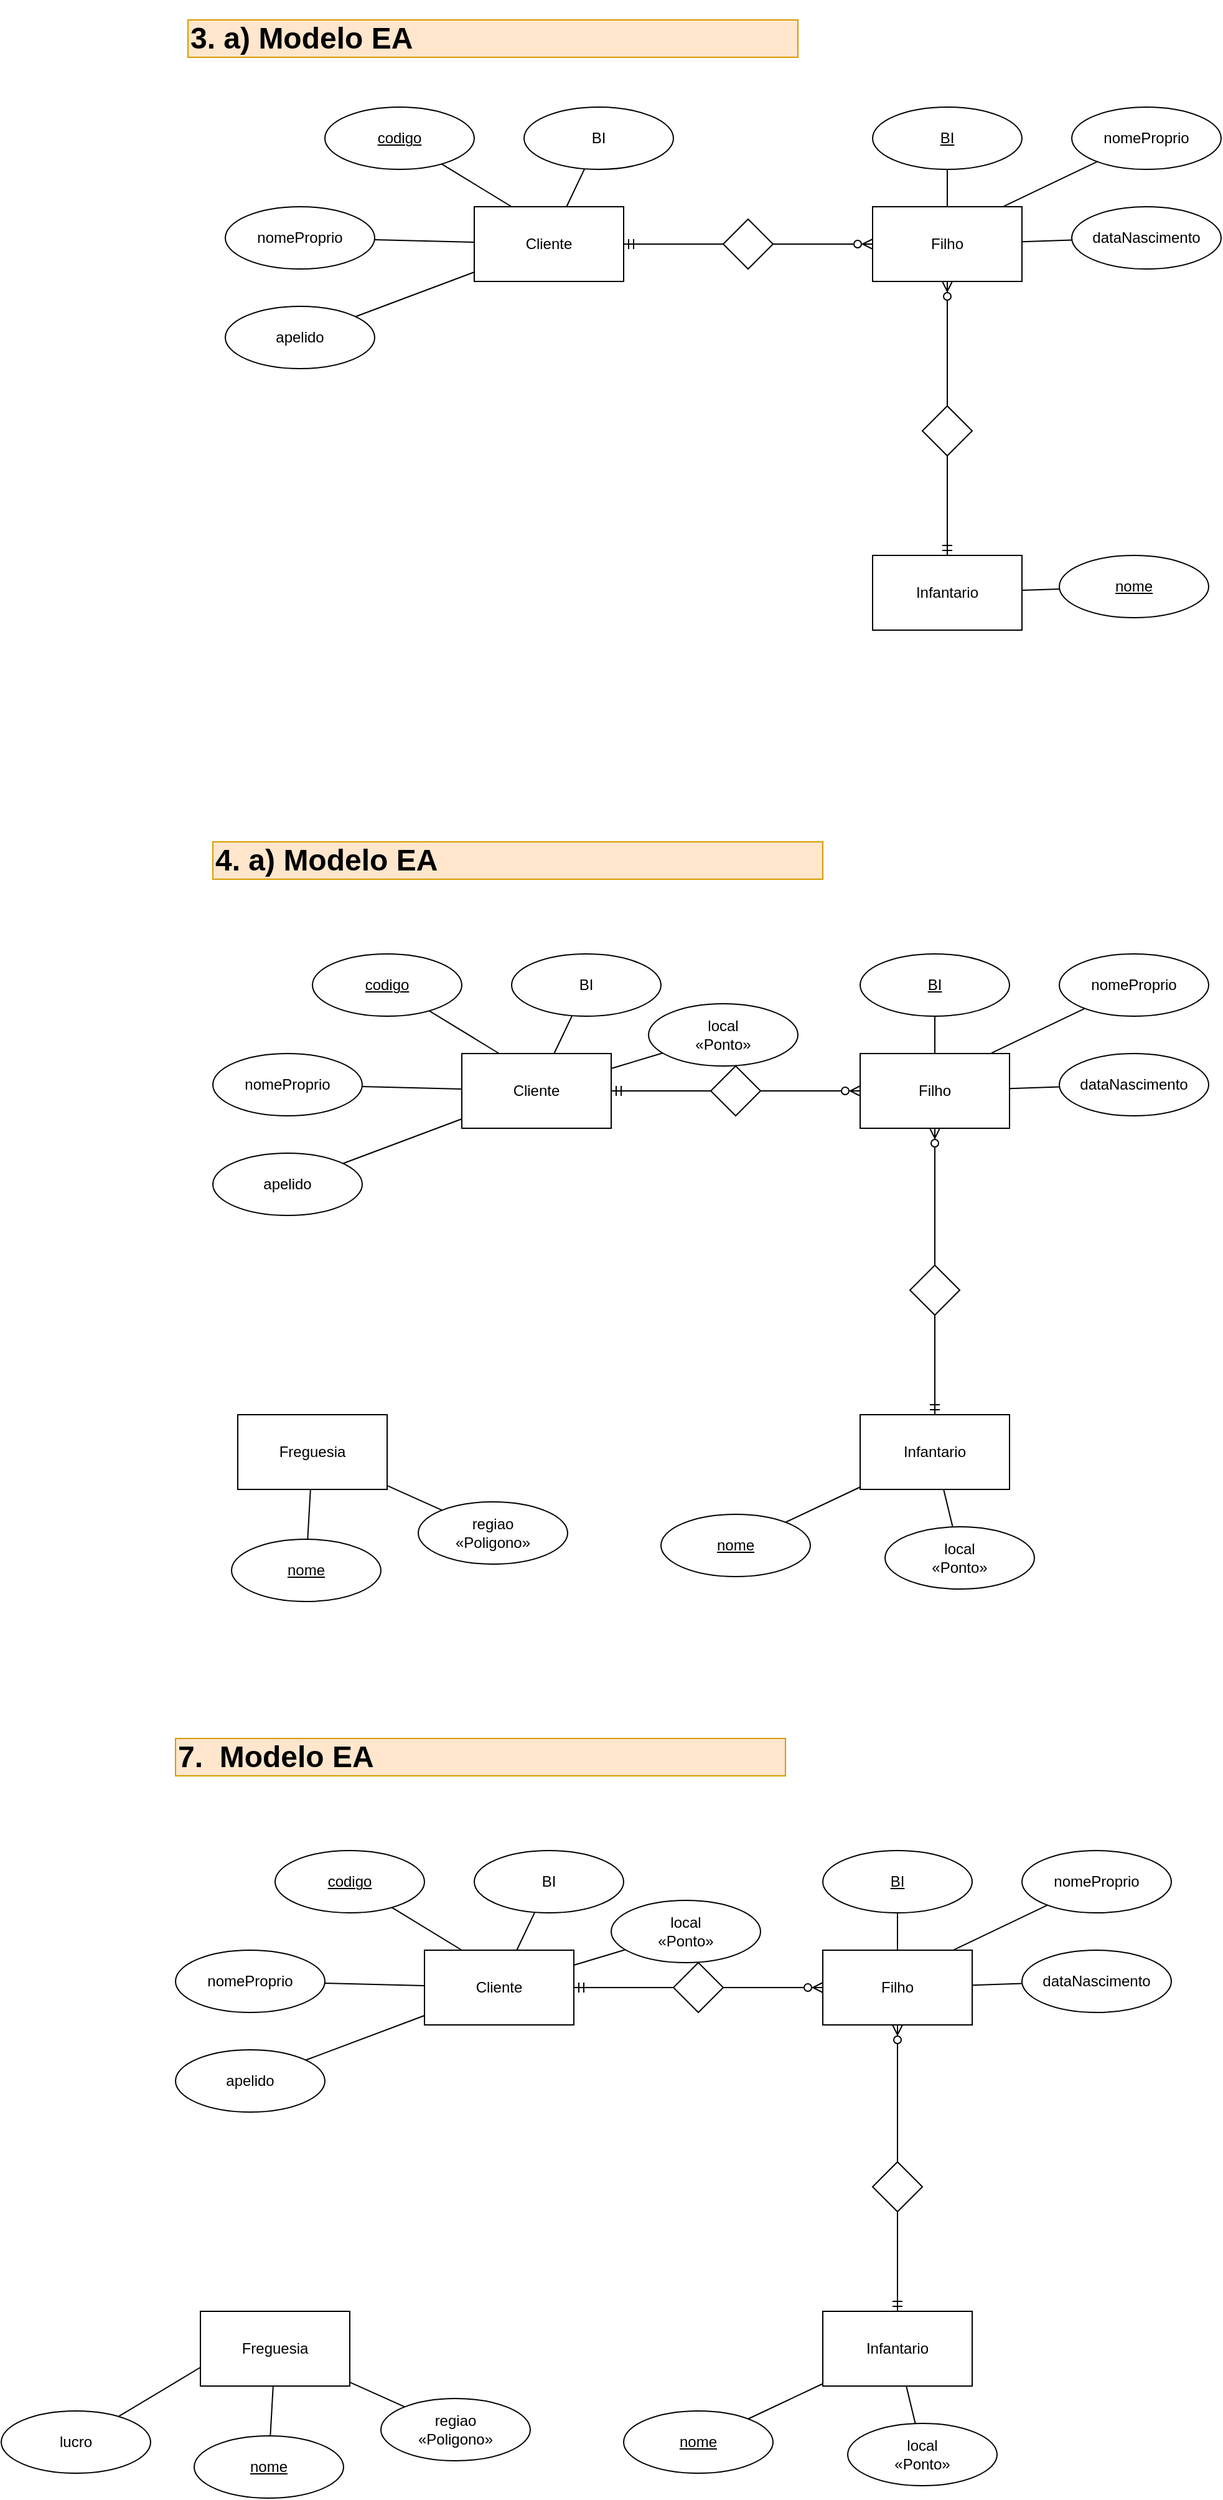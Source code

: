 <mxfile version="24.7.17">
  <diagram name="Page-1" id="2v0eUFLStaLlqNolDhwN">
    <mxGraphModel dx="2274" dy="1873" grid="1" gridSize="10" guides="1" tooltips="1" connect="1" arrows="1" fold="1" page="1" pageScale="1" pageWidth="850" pageHeight="1100" math="0" shadow="0">
      <root>
        <mxCell id="0" />
        <mxCell id="1" parent="0" />
        <mxCell id="yBAQvMuHU4juRR_LKYGV-24" value="&lt;h1&gt;3. a) Modelo EA&lt;/h1&gt;" style="text;html=1;align=left;verticalAlign=middle;whiteSpace=wrap;rounded=0;fillColor=#ffe6cc;strokeColor=#d79b00;" parent="1" vertex="1">
          <mxGeometry x="-120" y="-50" width="490" height="30" as="geometry" />
        </mxCell>
        <mxCell id="yBAQvMuHU4juRR_LKYGV-25" value="Cliente" style="rounded=0;whiteSpace=wrap;html=1;" parent="1" vertex="1">
          <mxGeometry x="100" y="780" width="120" height="60" as="geometry" />
        </mxCell>
        <mxCell id="yBAQvMuHU4juRR_LKYGV-26" value="&lt;u&gt;codigo&lt;/u&gt;" style="ellipse;whiteSpace=wrap;html=1;" parent="1" vertex="1">
          <mxGeometry x="-20" y="700" width="120" height="50" as="geometry" />
        </mxCell>
        <mxCell id="yBAQvMuHU4juRR_LKYGV-27" style="rounded=0;orthogonalLoop=1;jettySize=auto;html=1;endArrow=none;endFill=0;" parent="1" source="yBAQvMuHU4juRR_LKYGV-28" target="yBAQvMuHU4juRR_LKYGV-25" edge="1">
          <mxGeometry relative="1" as="geometry" />
        </mxCell>
        <mxCell id="yBAQvMuHU4juRR_LKYGV-28" value="BI" style="ellipse;whiteSpace=wrap;html=1;" parent="1" vertex="1">
          <mxGeometry x="140" y="700" width="120" height="50" as="geometry" />
        </mxCell>
        <mxCell id="yBAQvMuHU4juRR_LKYGV-29" style="rounded=0;orthogonalLoop=1;jettySize=auto;html=1;endArrow=none;endFill=0;" parent="1" source="yBAQvMuHU4juRR_LKYGV-30" target="yBAQvMuHU4juRR_LKYGV-25" edge="1">
          <mxGeometry relative="1" as="geometry" />
        </mxCell>
        <mxCell id="yBAQvMuHU4juRR_LKYGV-30" value="nomeProprio" style="ellipse;whiteSpace=wrap;html=1;" parent="1" vertex="1">
          <mxGeometry x="-100" y="780" width="120" height="50" as="geometry" />
        </mxCell>
        <mxCell id="yBAQvMuHU4juRR_LKYGV-31" style="rounded=0;orthogonalLoop=1;jettySize=auto;html=1;endArrow=none;endFill=0;" parent="1" source="yBAQvMuHU4juRR_LKYGV-32" target="yBAQvMuHU4juRR_LKYGV-25" edge="1">
          <mxGeometry relative="1" as="geometry" />
        </mxCell>
        <mxCell id="yBAQvMuHU4juRR_LKYGV-32" value="apelido" style="ellipse;whiteSpace=wrap;html=1;" parent="1" vertex="1">
          <mxGeometry x="-100" y="860" width="120" height="50" as="geometry" />
        </mxCell>
        <mxCell id="yBAQvMuHU4juRR_LKYGV-33" value="Filho" style="rounded=0;whiteSpace=wrap;html=1;" parent="1" vertex="1">
          <mxGeometry x="420" y="780" width="120" height="60" as="geometry" />
        </mxCell>
        <mxCell id="yBAQvMuHU4juRR_LKYGV-34" style="rounded=0;orthogonalLoop=1;jettySize=auto;html=1;entryX=0.25;entryY=0;entryDx=0;entryDy=0;endArrow=none;endFill=0;" parent="1" source="yBAQvMuHU4juRR_LKYGV-26" target="yBAQvMuHU4juRR_LKYGV-25" edge="1">
          <mxGeometry relative="1" as="geometry" />
        </mxCell>
        <mxCell id="yBAQvMuHU4juRR_LKYGV-35" style="edgeStyle=orthogonalEdgeStyle;rounded=0;orthogonalLoop=1;jettySize=auto;html=1;entryX=1;entryY=0.5;entryDx=0;entryDy=0;endArrow=ERmandOne;endFill=0;" parent="1" source="yBAQvMuHU4juRR_LKYGV-37" target="yBAQvMuHU4juRR_LKYGV-25" edge="1">
          <mxGeometry relative="1" as="geometry" />
        </mxCell>
        <mxCell id="yBAQvMuHU4juRR_LKYGV-36" style="edgeStyle=orthogonalEdgeStyle;rounded=0;orthogonalLoop=1;jettySize=auto;html=1;endArrow=ERzeroToMany;endFill=0;" parent="1" source="yBAQvMuHU4juRR_LKYGV-37" target="yBAQvMuHU4juRR_LKYGV-33" edge="1">
          <mxGeometry relative="1" as="geometry" />
        </mxCell>
        <mxCell id="yBAQvMuHU4juRR_LKYGV-37" value="" style="rhombus;whiteSpace=wrap;html=1;" parent="1" vertex="1">
          <mxGeometry x="300" y="790" width="40" height="40" as="geometry" />
        </mxCell>
        <mxCell id="yBAQvMuHU4juRR_LKYGV-38" value="nomeProprio" style="ellipse;whiteSpace=wrap;html=1;" parent="1" vertex="1">
          <mxGeometry x="580" y="700" width="120" height="50" as="geometry" />
        </mxCell>
        <mxCell id="yBAQvMuHU4juRR_LKYGV-39" style="rounded=0;orthogonalLoop=1;jettySize=auto;html=1;endArrow=none;endFill=0;" parent="1" source="yBAQvMuHU4juRR_LKYGV-40" target="yBAQvMuHU4juRR_LKYGV-33" edge="1">
          <mxGeometry relative="1" as="geometry" />
        </mxCell>
        <mxCell id="yBAQvMuHU4juRR_LKYGV-40" value="dataNascimento" style="ellipse;whiteSpace=wrap;html=1;" parent="1" vertex="1">
          <mxGeometry x="580" y="780" width="120" height="50" as="geometry" />
        </mxCell>
        <mxCell id="yBAQvMuHU4juRR_LKYGV-41" style="rounded=0;orthogonalLoop=1;jettySize=auto;html=1;entryX=0.5;entryY=0;entryDx=0;entryDy=0;endArrow=none;endFill=0;" parent="1" source="yBAQvMuHU4juRR_LKYGV-42" target="yBAQvMuHU4juRR_LKYGV-33" edge="1">
          <mxGeometry relative="1" as="geometry" />
        </mxCell>
        <mxCell id="yBAQvMuHU4juRR_LKYGV-42" value="&lt;u&gt;BI&lt;/u&gt;" style="ellipse;whiteSpace=wrap;html=1;" parent="1" vertex="1">
          <mxGeometry x="420" y="700" width="120" height="50" as="geometry" />
        </mxCell>
        <mxCell id="yBAQvMuHU4juRR_LKYGV-43" style="rounded=0;orthogonalLoop=1;jettySize=auto;html=1;entryX=0.878;entryY=-0.006;entryDx=0;entryDy=0;entryPerimeter=0;endArrow=none;endFill=0;" parent="1" source="yBAQvMuHU4juRR_LKYGV-38" target="yBAQvMuHU4juRR_LKYGV-33" edge="1">
          <mxGeometry relative="1" as="geometry" />
        </mxCell>
        <mxCell id="yBAQvMuHU4juRR_LKYGV-44" value="Infantario" style="rounded=0;whiteSpace=wrap;html=1;" parent="1" vertex="1">
          <mxGeometry x="420" y="1070" width="120" height="60" as="geometry" />
        </mxCell>
        <mxCell id="yBAQvMuHU4juRR_LKYGV-45" style="rounded=0;orthogonalLoop=1;jettySize=auto;html=1;endArrow=none;endFill=0;" parent="1" source="yBAQvMuHU4juRR_LKYGV-46" target="yBAQvMuHU4juRR_LKYGV-44" edge="1">
          <mxGeometry relative="1" as="geometry" />
        </mxCell>
        <mxCell id="yBAQvMuHU4juRR_LKYGV-46" value="&lt;u&gt;nome&lt;/u&gt;" style="ellipse;whiteSpace=wrap;html=1;" parent="1" vertex="1">
          <mxGeometry x="260" y="1150" width="120" height="50" as="geometry" />
        </mxCell>
        <mxCell id="yBAQvMuHU4juRR_LKYGV-47" value="&lt;h1&gt;4. a) Modelo EA&lt;/h1&gt;" style="text;html=1;align=left;verticalAlign=middle;whiteSpace=wrap;rounded=0;fillColor=#ffe6cc;strokeColor=#d79b00;" parent="1" vertex="1">
          <mxGeometry x="-100" y="610" width="490" height="30" as="geometry" />
        </mxCell>
        <mxCell id="yBAQvMuHU4juRR_LKYGV-48" value="Freguesia" style="rounded=0;whiteSpace=wrap;html=1;" parent="1" vertex="1">
          <mxGeometry x="-80" y="1070" width="120" height="60" as="geometry" />
        </mxCell>
        <mxCell id="yBAQvMuHU4juRR_LKYGV-50" style="rounded=0;orthogonalLoop=1;jettySize=auto;html=1;endArrow=none;endFill=0;" parent="1" source="yBAQvMuHU4juRR_LKYGV-49" target="yBAQvMuHU4juRR_LKYGV-48" edge="1">
          <mxGeometry relative="1" as="geometry" />
        </mxCell>
        <mxCell id="yBAQvMuHU4juRR_LKYGV-49" value="&lt;u&gt;nome&lt;/u&gt;" style="ellipse;whiteSpace=wrap;html=1;" parent="1" vertex="1">
          <mxGeometry x="-85" y="1170" width="120" height="50" as="geometry" />
        </mxCell>
        <mxCell id="yBAQvMuHU4juRR_LKYGV-56" style="rounded=0;orthogonalLoop=1;jettySize=auto;html=1;endArrow=none;endFill=0;" parent="1" source="yBAQvMuHU4juRR_LKYGV-51" target="yBAQvMuHU4juRR_LKYGV-48" edge="1">
          <mxGeometry relative="1" as="geometry" />
        </mxCell>
        <mxCell id="yBAQvMuHU4juRR_LKYGV-51" value="regiao&lt;div&gt;«Poligono»&lt;/div&gt;" style="ellipse;whiteSpace=wrap;html=1;" parent="1" vertex="1">
          <mxGeometry x="65" y="1140" width="120" height="50" as="geometry" />
        </mxCell>
        <mxCell id="yBAQvMuHU4juRR_LKYGV-55" style="rounded=0;orthogonalLoop=1;jettySize=auto;html=1;endArrow=none;endFill=0;" parent="1" source="yBAQvMuHU4juRR_LKYGV-52" target="yBAQvMuHU4juRR_LKYGV-44" edge="1">
          <mxGeometry relative="1" as="geometry" />
        </mxCell>
        <mxCell id="yBAQvMuHU4juRR_LKYGV-52" value="local&lt;div&gt;«Ponto»&lt;/div&gt;" style="ellipse;whiteSpace=wrap;html=1;" parent="1" vertex="1">
          <mxGeometry x="440" y="1160" width="120" height="50" as="geometry" />
        </mxCell>
        <mxCell id="yBAQvMuHU4juRR_LKYGV-54" style="rounded=0;orthogonalLoop=1;jettySize=auto;html=1;endArrow=none;endFill=0;" parent="1" source="yBAQvMuHU4juRR_LKYGV-53" target="yBAQvMuHU4juRR_LKYGV-25" edge="1">
          <mxGeometry relative="1" as="geometry" />
        </mxCell>
        <mxCell id="yBAQvMuHU4juRR_LKYGV-53" value="local&lt;div&gt;«Ponto»&lt;/div&gt;" style="ellipse;whiteSpace=wrap;html=1;" parent="1" vertex="1">
          <mxGeometry x="250" y="740" width="120" height="50" as="geometry" />
        </mxCell>
        <mxCell id="yBAQvMuHU4juRR_LKYGV-58" style="rounded=0;orthogonalLoop=1;jettySize=auto;html=1;endArrow=ERzeroToMany;endFill=0;entryX=0.5;entryY=1;entryDx=0;entryDy=0;" parent="1" source="yBAQvMuHU4juRR_LKYGV-57" target="yBAQvMuHU4juRR_LKYGV-33" edge="1">
          <mxGeometry relative="1" as="geometry" />
        </mxCell>
        <mxCell id="yBAQvMuHU4juRR_LKYGV-60" style="rounded=0;orthogonalLoop=1;jettySize=auto;html=1;entryX=0.5;entryY=0;entryDx=0;entryDy=0;endArrow=ERmandOne;endFill=0;" parent="1" source="yBAQvMuHU4juRR_LKYGV-57" target="yBAQvMuHU4juRR_LKYGV-44" edge="1">
          <mxGeometry relative="1" as="geometry" />
        </mxCell>
        <mxCell id="yBAQvMuHU4juRR_LKYGV-57" value="" style="rhombus;whiteSpace=wrap;html=1;" parent="1" vertex="1">
          <mxGeometry x="460" y="950" width="40" height="40" as="geometry" />
        </mxCell>
        <mxCell id="yBAQvMuHU4juRR_LKYGV-61" value="Cliente" style="rounded=0;whiteSpace=wrap;html=1;" parent="1" vertex="1">
          <mxGeometry x="110" y="100" width="120" height="60" as="geometry" />
        </mxCell>
        <mxCell id="yBAQvMuHU4juRR_LKYGV-62" value="&lt;u&gt;codigo&lt;/u&gt;" style="ellipse;whiteSpace=wrap;html=1;" parent="1" vertex="1">
          <mxGeometry x="-10" y="20" width="120" height="50" as="geometry" />
        </mxCell>
        <mxCell id="yBAQvMuHU4juRR_LKYGV-63" style="rounded=0;orthogonalLoop=1;jettySize=auto;html=1;endArrow=none;endFill=0;" parent="1" source="yBAQvMuHU4juRR_LKYGV-64" target="yBAQvMuHU4juRR_LKYGV-61" edge="1">
          <mxGeometry relative="1" as="geometry" />
        </mxCell>
        <mxCell id="yBAQvMuHU4juRR_LKYGV-64" value="BI" style="ellipse;whiteSpace=wrap;html=1;" parent="1" vertex="1">
          <mxGeometry x="150" y="20" width="120" height="50" as="geometry" />
        </mxCell>
        <mxCell id="yBAQvMuHU4juRR_LKYGV-65" style="rounded=0;orthogonalLoop=1;jettySize=auto;html=1;endArrow=none;endFill=0;" parent="1" source="yBAQvMuHU4juRR_LKYGV-66" target="yBAQvMuHU4juRR_LKYGV-61" edge="1">
          <mxGeometry relative="1" as="geometry" />
        </mxCell>
        <mxCell id="yBAQvMuHU4juRR_LKYGV-66" value="nomeProprio" style="ellipse;whiteSpace=wrap;html=1;" parent="1" vertex="1">
          <mxGeometry x="-90" y="100" width="120" height="50" as="geometry" />
        </mxCell>
        <mxCell id="yBAQvMuHU4juRR_LKYGV-67" style="rounded=0;orthogonalLoop=1;jettySize=auto;html=1;endArrow=none;endFill=0;" parent="1" source="yBAQvMuHU4juRR_LKYGV-68" target="yBAQvMuHU4juRR_LKYGV-61" edge="1">
          <mxGeometry relative="1" as="geometry" />
        </mxCell>
        <mxCell id="yBAQvMuHU4juRR_LKYGV-68" value="apelido" style="ellipse;whiteSpace=wrap;html=1;" parent="1" vertex="1">
          <mxGeometry x="-90" y="180" width="120" height="50" as="geometry" />
        </mxCell>
        <mxCell id="yBAQvMuHU4juRR_LKYGV-69" value="Filho" style="rounded=0;whiteSpace=wrap;html=1;" parent="1" vertex="1">
          <mxGeometry x="430" y="100" width="120" height="60" as="geometry" />
        </mxCell>
        <mxCell id="yBAQvMuHU4juRR_LKYGV-70" style="rounded=0;orthogonalLoop=1;jettySize=auto;html=1;entryX=0.25;entryY=0;entryDx=0;entryDy=0;endArrow=none;endFill=0;" parent="1" source="yBAQvMuHU4juRR_LKYGV-62" target="yBAQvMuHU4juRR_LKYGV-61" edge="1">
          <mxGeometry relative="1" as="geometry" />
        </mxCell>
        <mxCell id="yBAQvMuHU4juRR_LKYGV-71" style="edgeStyle=orthogonalEdgeStyle;rounded=0;orthogonalLoop=1;jettySize=auto;html=1;entryX=1;entryY=0.5;entryDx=0;entryDy=0;endArrow=ERmandOne;endFill=0;" parent="1" source="yBAQvMuHU4juRR_LKYGV-73" target="yBAQvMuHU4juRR_LKYGV-61" edge="1">
          <mxGeometry relative="1" as="geometry" />
        </mxCell>
        <mxCell id="yBAQvMuHU4juRR_LKYGV-72" style="edgeStyle=orthogonalEdgeStyle;rounded=0;orthogonalLoop=1;jettySize=auto;html=1;endArrow=ERzeroToMany;endFill=0;" parent="1" source="yBAQvMuHU4juRR_LKYGV-73" target="yBAQvMuHU4juRR_LKYGV-69" edge="1">
          <mxGeometry relative="1" as="geometry" />
        </mxCell>
        <mxCell id="yBAQvMuHU4juRR_LKYGV-73" value="" style="rhombus;whiteSpace=wrap;html=1;" parent="1" vertex="1">
          <mxGeometry x="310" y="110" width="40" height="40" as="geometry" />
        </mxCell>
        <mxCell id="yBAQvMuHU4juRR_LKYGV-74" value="nomeProprio" style="ellipse;whiteSpace=wrap;html=1;" parent="1" vertex="1">
          <mxGeometry x="590" y="20" width="120" height="50" as="geometry" />
        </mxCell>
        <mxCell id="yBAQvMuHU4juRR_LKYGV-75" style="rounded=0;orthogonalLoop=1;jettySize=auto;html=1;endArrow=none;endFill=0;" parent="1" source="yBAQvMuHU4juRR_LKYGV-76" target="yBAQvMuHU4juRR_LKYGV-69" edge="1">
          <mxGeometry relative="1" as="geometry" />
        </mxCell>
        <mxCell id="yBAQvMuHU4juRR_LKYGV-76" value="dataNascimento" style="ellipse;whiteSpace=wrap;html=1;" parent="1" vertex="1">
          <mxGeometry x="590" y="100" width="120" height="50" as="geometry" />
        </mxCell>
        <mxCell id="yBAQvMuHU4juRR_LKYGV-77" style="rounded=0;orthogonalLoop=1;jettySize=auto;html=1;entryX=0.5;entryY=0;entryDx=0;entryDy=0;endArrow=none;endFill=0;" parent="1" source="yBAQvMuHU4juRR_LKYGV-78" target="yBAQvMuHU4juRR_LKYGV-69" edge="1">
          <mxGeometry relative="1" as="geometry" />
        </mxCell>
        <mxCell id="yBAQvMuHU4juRR_LKYGV-78" value="&lt;u&gt;BI&lt;/u&gt;" style="ellipse;whiteSpace=wrap;html=1;" parent="1" vertex="1">
          <mxGeometry x="430" y="20" width="120" height="50" as="geometry" />
        </mxCell>
        <mxCell id="yBAQvMuHU4juRR_LKYGV-79" style="rounded=0;orthogonalLoop=1;jettySize=auto;html=1;entryX=0.878;entryY=-0.006;entryDx=0;entryDy=0;entryPerimeter=0;endArrow=none;endFill=0;" parent="1" source="yBAQvMuHU4juRR_LKYGV-74" target="yBAQvMuHU4juRR_LKYGV-69" edge="1">
          <mxGeometry relative="1" as="geometry" />
        </mxCell>
        <mxCell id="yBAQvMuHU4juRR_LKYGV-80" value="Infantario" style="rounded=0;whiteSpace=wrap;html=1;" parent="1" vertex="1">
          <mxGeometry x="430" y="380" width="120" height="60" as="geometry" />
        </mxCell>
        <mxCell id="yBAQvMuHU4juRR_LKYGV-81" style="rounded=0;orthogonalLoop=1;jettySize=auto;html=1;endArrow=none;endFill=0;" parent="1" source="yBAQvMuHU4juRR_LKYGV-82" target="yBAQvMuHU4juRR_LKYGV-80" edge="1">
          <mxGeometry relative="1" as="geometry" />
        </mxCell>
        <mxCell id="yBAQvMuHU4juRR_LKYGV-82" value="&lt;u&gt;nome&lt;/u&gt;" style="ellipse;whiteSpace=wrap;html=1;" parent="1" vertex="1">
          <mxGeometry x="580" y="380" width="120" height="50" as="geometry" />
        </mxCell>
        <mxCell id="yBAQvMuHU4juRR_LKYGV-92" style="rounded=0;orthogonalLoop=1;jettySize=auto;html=1;endArrow=ERzeroToMany;endFill=0;entryX=0.5;entryY=1;entryDx=0;entryDy=0;" parent="1" source="yBAQvMuHU4juRR_LKYGV-94" target="yBAQvMuHU4juRR_LKYGV-69" edge="1">
          <mxGeometry relative="1" as="geometry" />
        </mxCell>
        <mxCell id="yBAQvMuHU4juRR_LKYGV-93" style="rounded=0;orthogonalLoop=1;jettySize=auto;html=1;entryX=0.5;entryY=0;entryDx=0;entryDy=0;endArrow=ERmandOne;endFill=0;" parent="1" source="yBAQvMuHU4juRR_LKYGV-94" target="yBAQvMuHU4juRR_LKYGV-80" edge="1">
          <mxGeometry relative="1" as="geometry" />
        </mxCell>
        <mxCell id="yBAQvMuHU4juRR_LKYGV-94" value="" style="rhombus;whiteSpace=wrap;html=1;" parent="1" vertex="1">
          <mxGeometry x="470" y="260" width="40" height="40" as="geometry" />
        </mxCell>
        <mxCell id="FXtantA9tlOrSBt2sXp5-2" value="Cliente" style="rounded=0;whiteSpace=wrap;html=1;" vertex="1" parent="1">
          <mxGeometry x="70" y="1500" width="120" height="60" as="geometry" />
        </mxCell>
        <mxCell id="FXtantA9tlOrSBt2sXp5-3" value="&lt;u&gt;codigo&lt;/u&gt;" style="ellipse;whiteSpace=wrap;html=1;" vertex="1" parent="1">
          <mxGeometry x="-50" y="1420" width="120" height="50" as="geometry" />
        </mxCell>
        <mxCell id="FXtantA9tlOrSBt2sXp5-4" style="rounded=0;orthogonalLoop=1;jettySize=auto;html=1;endArrow=none;endFill=0;" edge="1" source="FXtantA9tlOrSBt2sXp5-5" target="FXtantA9tlOrSBt2sXp5-2" parent="1">
          <mxGeometry relative="1" as="geometry" />
        </mxCell>
        <mxCell id="FXtantA9tlOrSBt2sXp5-5" value="BI" style="ellipse;whiteSpace=wrap;html=1;" vertex="1" parent="1">
          <mxGeometry x="110" y="1420" width="120" height="50" as="geometry" />
        </mxCell>
        <mxCell id="FXtantA9tlOrSBt2sXp5-6" style="rounded=0;orthogonalLoop=1;jettySize=auto;html=1;endArrow=none;endFill=0;" edge="1" source="FXtantA9tlOrSBt2sXp5-7" target="FXtantA9tlOrSBt2sXp5-2" parent="1">
          <mxGeometry relative="1" as="geometry" />
        </mxCell>
        <mxCell id="FXtantA9tlOrSBt2sXp5-7" value="nomeProprio" style="ellipse;whiteSpace=wrap;html=1;" vertex="1" parent="1">
          <mxGeometry x="-130" y="1500" width="120" height="50" as="geometry" />
        </mxCell>
        <mxCell id="FXtantA9tlOrSBt2sXp5-8" style="rounded=0;orthogonalLoop=1;jettySize=auto;html=1;endArrow=none;endFill=0;" edge="1" source="FXtantA9tlOrSBt2sXp5-9" target="FXtantA9tlOrSBt2sXp5-2" parent="1">
          <mxGeometry relative="1" as="geometry" />
        </mxCell>
        <mxCell id="FXtantA9tlOrSBt2sXp5-9" value="apelido" style="ellipse;whiteSpace=wrap;html=1;" vertex="1" parent="1">
          <mxGeometry x="-130" y="1580" width="120" height="50" as="geometry" />
        </mxCell>
        <mxCell id="FXtantA9tlOrSBt2sXp5-10" value="Filho" style="rounded=0;whiteSpace=wrap;html=1;" vertex="1" parent="1">
          <mxGeometry x="390" y="1500" width="120" height="60" as="geometry" />
        </mxCell>
        <mxCell id="FXtantA9tlOrSBt2sXp5-11" style="rounded=0;orthogonalLoop=1;jettySize=auto;html=1;entryX=0.25;entryY=0;entryDx=0;entryDy=0;endArrow=none;endFill=0;" edge="1" source="FXtantA9tlOrSBt2sXp5-3" target="FXtantA9tlOrSBt2sXp5-2" parent="1">
          <mxGeometry relative="1" as="geometry" />
        </mxCell>
        <mxCell id="FXtantA9tlOrSBt2sXp5-12" style="edgeStyle=orthogonalEdgeStyle;rounded=0;orthogonalLoop=1;jettySize=auto;html=1;entryX=1;entryY=0.5;entryDx=0;entryDy=0;endArrow=ERmandOne;endFill=0;" edge="1" source="FXtantA9tlOrSBt2sXp5-14" target="FXtantA9tlOrSBt2sXp5-2" parent="1">
          <mxGeometry relative="1" as="geometry" />
        </mxCell>
        <mxCell id="FXtantA9tlOrSBt2sXp5-13" style="edgeStyle=orthogonalEdgeStyle;rounded=0;orthogonalLoop=1;jettySize=auto;html=1;endArrow=ERzeroToMany;endFill=0;" edge="1" source="FXtantA9tlOrSBt2sXp5-14" target="FXtantA9tlOrSBt2sXp5-10" parent="1">
          <mxGeometry relative="1" as="geometry" />
        </mxCell>
        <mxCell id="FXtantA9tlOrSBt2sXp5-14" value="" style="rhombus;whiteSpace=wrap;html=1;" vertex="1" parent="1">
          <mxGeometry x="270" y="1510" width="40" height="40" as="geometry" />
        </mxCell>
        <mxCell id="FXtantA9tlOrSBt2sXp5-15" value="nomeProprio" style="ellipse;whiteSpace=wrap;html=1;" vertex="1" parent="1">
          <mxGeometry x="550" y="1420" width="120" height="50" as="geometry" />
        </mxCell>
        <mxCell id="FXtantA9tlOrSBt2sXp5-16" style="rounded=0;orthogonalLoop=1;jettySize=auto;html=1;endArrow=none;endFill=0;" edge="1" source="FXtantA9tlOrSBt2sXp5-17" target="FXtantA9tlOrSBt2sXp5-10" parent="1">
          <mxGeometry relative="1" as="geometry" />
        </mxCell>
        <mxCell id="FXtantA9tlOrSBt2sXp5-17" value="dataNascimento" style="ellipse;whiteSpace=wrap;html=1;" vertex="1" parent="1">
          <mxGeometry x="550" y="1500" width="120" height="50" as="geometry" />
        </mxCell>
        <mxCell id="FXtantA9tlOrSBt2sXp5-18" style="rounded=0;orthogonalLoop=1;jettySize=auto;html=1;entryX=0.5;entryY=0;entryDx=0;entryDy=0;endArrow=none;endFill=0;" edge="1" source="FXtantA9tlOrSBt2sXp5-19" target="FXtantA9tlOrSBt2sXp5-10" parent="1">
          <mxGeometry relative="1" as="geometry" />
        </mxCell>
        <mxCell id="FXtantA9tlOrSBt2sXp5-19" value="&lt;u&gt;BI&lt;/u&gt;" style="ellipse;whiteSpace=wrap;html=1;" vertex="1" parent="1">
          <mxGeometry x="390" y="1420" width="120" height="50" as="geometry" />
        </mxCell>
        <mxCell id="FXtantA9tlOrSBt2sXp5-20" style="rounded=0;orthogonalLoop=1;jettySize=auto;html=1;entryX=0.878;entryY=-0.006;entryDx=0;entryDy=0;entryPerimeter=0;endArrow=none;endFill=0;" edge="1" source="FXtantA9tlOrSBt2sXp5-15" target="FXtantA9tlOrSBt2sXp5-10" parent="1">
          <mxGeometry relative="1" as="geometry" />
        </mxCell>
        <mxCell id="FXtantA9tlOrSBt2sXp5-21" value="Infantario" style="rounded=0;whiteSpace=wrap;html=1;" vertex="1" parent="1">
          <mxGeometry x="390" y="1790" width="120" height="60" as="geometry" />
        </mxCell>
        <mxCell id="FXtantA9tlOrSBt2sXp5-22" style="rounded=0;orthogonalLoop=1;jettySize=auto;html=1;endArrow=none;endFill=0;" edge="1" source="FXtantA9tlOrSBt2sXp5-23" target="FXtantA9tlOrSBt2sXp5-21" parent="1">
          <mxGeometry relative="1" as="geometry" />
        </mxCell>
        <mxCell id="FXtantA9tlOrSBt2sXp5-23" value="&lt;u&gt;nome&lt;/u&gt;" style="ellipse;whiteSpace=wrap;html=1;" vertex="1" parent="1">
          <mxGeometry x="230" y="1870" width="120" height="50" as="geometry" />
        </mxCell>
        <mxCell id="FXtantA9tlOrSBt2sXp5-24" value="&lt;h1&gt;7.&amp;nbsp; Modelo EA&lt;/h1&gt;" style="text;html=1;align=left;verticalAlign=middle;whiteSpace=wrap;rounded=0;fillColor=#ffe6cc;strokeColor=#d79b00;" vertex="1" parent="1">
          <mxGeometry x="-130" y="1330" width="490" height="30" as="geometry" />
        </mxCell>
        <mxCell id="FXtantA9tlOrSBt2sXp5-25" value="Freguesia" style="rounded=0;whiteSpace=wrap;html=1;" vertex="1" parent="1">
          <mxGeometry x="-110" y="1790" width="120" height="60" as="geometry" />
        </mxCell>
        <mxCell id="FXtantA9tlOrSBt2sXp5-26" style="rounded=0;orthogonalLoop=1;jettySize=auto;html=1;endArrow=none;endFill=0;" edge="1" source="FXtantA9tlOrSBt2sXp5-27" target="FXtantA9tlOrSBt2sXp5-25" parent="1">
          <mxGeometry relative="1" as="geometry" />
        </mxCell>
        <mxCell id="FXtantA9tlOrSBt2sXp5-27" value="&lt;u&gt;nome&lt;/u&gt;" style="ellipse;whiteSpace=wrap;html=1;" vertex="1" parent="1">
          <mxGeometry x="-115" y="1890" width="120" height="50" as="geometry" />
        </mxCell>
        <mxCell id="FXtantA9tlOrSBt2sXp5-28" style="rounded=0;orthogonalLoop=1;jettySize=auto;html=1;endArrow=none;endFill=0;" edge="1" source="FXtantA9tlOrSBt2sXp5-29" target="FXtantA9tlOrSBt2sXp5-25" parent="1">
          <mxGeometry relative="1" as="geometry" />
        </mxCell>
        <mxCell id="FXtantA9tlOrSBt2sXp5-29" value="regiao&lt;div&gt;«Poligono»&lt;/div&gt;" style="ellipse;whiteSpace=wrap;html=1;" vertex="1" parent="1">
          <mxGeometry x="35" y="1860" width="120" height="50" as="geometry" />
        </mxCell>
        <mxCell id="FXtantA9tlOrSBt2sXp5-30" style="rounded=0;orthogonalLoop=1;jettySize=auto;html=1;endArrow=none;endFill=0;" edge="1" source="FXtantA9tlOrSBt2sXp5-31" target="FXtantA9tlOrSBt2sXp5-21" parent="1">
          <mxGeometry relative="1" as="geometry" />
        </mxCell>
        <mxCell id="FXtantA9tlOrSBt2sXp5-31" value="local&lt;div&gt;«Ponto»&lt;/div&gt;" style="ellipse;whiteSpace=wrap;html=1;" vertex="1" parent="1">
          <mxGeometry x="410" y="1880" width="120" height="50" as="geometry" />
        </mxCell>
        <mxCell id="FXtantA9tlOrSBt2sXp5-32" style="rounded=0;orthogonalLoop=1;jettySize=auto;html=1;endArrow=none;endFill=0;" edge="1" source="FXtantA9tlOrSBt2sXp5-33" target="FXtantA9tlOrSBt2sXp5-2" parent="1">
          <mxGeometry relative="1" as="geometry" />
        </mxCell>
        <mxCell id="FXtantA9tlOrSBt2sXp5-33" value="local&lt;div&gt;«Ponto»&lt;/div&gt;" style="ellipse;whiteSpace=wrap;html=1;" vertex="1" parent="1">
          <mxGeometry x="220" y="1460" width="120" height="50" as="geometry" />
        </mxCell>
        <mxCell id="FXtantA9tlOrSBt2sXp5-34" style="rounded=0;orthogonalLoop=1;jettySize=auto;html=1;endArrow=ERzeroToMany;endFill=0;entryX=0.5;entryY=1;entryDx=0;entryDy=0;" edge="1" source="FXtantA9tlOrSBt2sXp5-36" target="FXtantA9tlOrSBt2sXp5-10" parent="1">
          <mxGeometry relative="1" as="geometry" />
        </mxCell>
        <mxCell id="FXtantA9tlOrSBt2sXp5-35" style="rounded=0;orthogonalLoop=1;jettySize=auto;html=1;entryX=0.5;entryY=0;entryDx=0;entryDy=0;endArrow=ERmandOne;endFill=0;" edge="1" source="FXtantA9tlOrSBt2sXp5-36" target="FXtantA9tlOrSBt2sXp5-21" parent="1">
          <mxGeometry relative="1" as="geometry" />
        </mxCell>
        <mxCell id="FXtantA9tlOrSBt2sXp5-36" value="" style="rhombus;whiteSpace=wrap;html=1;" vertex="1" parent="1">
          <mxGeometry x="430" y="1670" width="40" height="40" as="geometry" />
        </mxCell>
        <mxCell id="FXtantA9tlOrSBt2sXp5-38" style="rounded=0;orthogonalLoop=1;jettySize=auto;html=1;entryX=0;entryY=0.75;entryDx=0;entryDy=0;endArrow=none;endFill=0;" edge="1" parent="1" source="FXtantA9tlOrSBt2sXp5-37" target="FXtantA9tlOrSBt2sXp5-25">
          <mxGeometry relative="1" as="geometry" />
        </mxCell>
        <mxCell id="FXtantA9tlOrSBt2sXp5-37" value="lucro" style="ellipse;whiteSpace=wrap;html=1;" vertex="1" parent="1">
          <mxGeometry x="-270" y="1870" width="120" height="50" as="geometry" />
        </mxCell>
      </root>
    </mxGraphModel>
  </diagram>
</mxfile>
